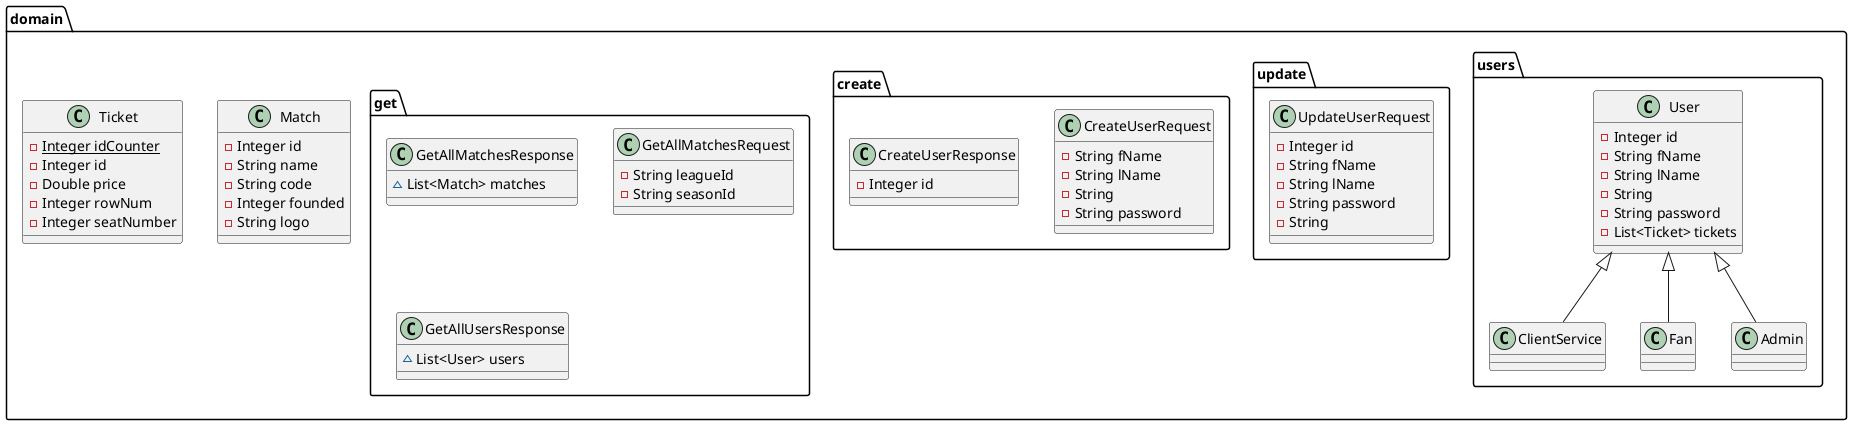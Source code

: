 @startuml
class domain.users.ClientService {
}
class domain.update.UpdateUserRequest {
- Integer id
- String fName
- String lName
- String password
- String
}

class domain.create.CreateUserRequest {
- String fName
- String lName
- String
- String password
}

class domain.Match {
- Integer id
- String name
- String code
- Integer founded
- String logo
}

class domain.users.Fan {
}
class domain.Ticket {
- {static} Integer idCounter
- Integer id
- Double price
- Integer rowNum
- Integer seatNumber
}

class domain.users.Admin {
}
class domain.create.CreateUserResponse {
- Integer id
}

class domain.get.GetAllMatchesResponse {
~ List<Match> matches
}

class domain.get.GetAllMatchesRequest {
- String leagueId
- String seasonId
}

class domain.users.User {
- Integer id
- String fName
- String lName
- String
- String password
- List<Ticket> tickets
}

class domain.get.GetAllUsersResponse {
~ List<User> users
}



domain.users.User <|-- domain.users.ClientService
domain.users.User <|-- domain.users.Fan
domain.users.User <|-- domain.users.Admin
@enduml